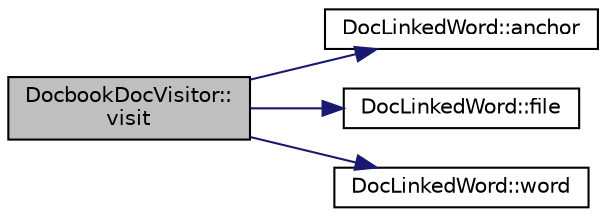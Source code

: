 digraph "DocbookDocVisitor::visit"
{
 // LATEX_PDF_SIZE
  edge [fontname="Helvetica",fontsize="10",labelfontname="Helvetica",labelfontsize="10"];
  node [fontname="Helvetica",fontsize="10",shape=record];
  rankdir="LR";
  Node1 [label="DocbookDocVisitor::\lvisit",height=0.2,width=0.4,color="black", fillcolor="grey75", style="filled", fontcolor="black",tooltip=" "];
  Node1 -> Node2 [color="midnightblue",fontsize="10",style="solid",fontname="Helvetica"];
  Node2 [label="DocLinkedWord::anchor",height=0.2,width=0.4,color="black", fillcolor="white", style="filled",URL="$classDocLinkedWord.html#aa660e6600aa99dc591e1c7cc915f6d7c",tooltip=" "];
  Node1 -> Node3 [color="midnightblue",fontsize="10",style="solid",fontname="Helvetica"];
  Node3 [label="DocLinkedWord::file",height=0.2,width=0.4,color="black", fillcolor="white", style="filled",URL="$classDocLinkedWord.html#a87a6514222a5dc65f0fe4420c916d3be",tooltip=" "];
  Node1 -> Node4 [color="midnightblue",fontsize="10",style="solid",fontname="Helvetica"];
  Node4 [label="DocLinkedWord::word",height=0.2,width=0.4,color="black", fillcolor="white", style="filled",URL="$classDocLinkedWord.html#a99a9908a9068fadb25871975cc41a507",tooltip=" "];
}
